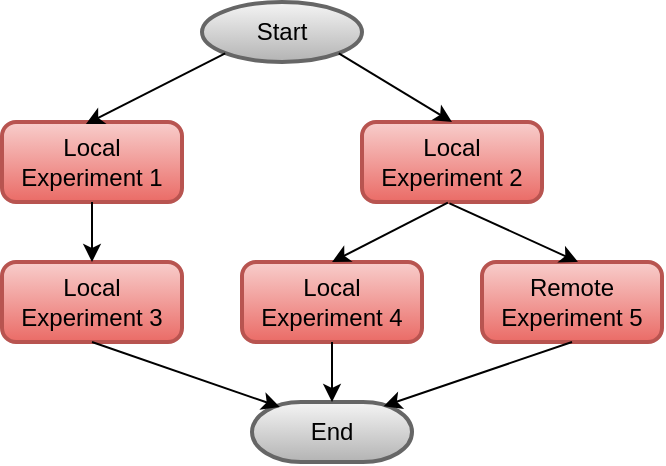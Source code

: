 <mxfile version="21.2.9" type="device">
  <diagram id="C5RBs43oDa-KdzZeNtuy" name="Page-1">
    <mxGraphModel dx="2714" dy="1434" grid="1" gridSize="10" guides="1" tooltips="1" connect="1" arrows="1" fold="1" page="1" pageScale="1" pageWidth="827" pageHeight="1169" math="0" shadow="0">
      <root>
        <mxCell id="WIyWlLk6GJQsqaUBKTNV-0" />
        <mxCell id="WIyWlLk6GJQsqaUBKTNV-1" parent="WIyWlLk6GJQsqaUBKTNV-0" />
        <mxCell id="gS6o8VqeqXPsHkakJWrJ-0" value="Start" style="strokeWidth=2;html=1;shape=mxgraph.flowchart.start_1;whiteSpace=wrap;fillColor=#f5f5f5;strokeColor=#666666;gradientColor=#b3b3b3;" parent="WIyWlLk6GJQsqaUBKTNV-1" vertex="1">
          <mxGeometry x="350" y="140" width="80" height="30" as="geometry" />
        </mxCell>
        <mxCell id="gS6o8VqeqXPsHkakJWrJ-11" value="End" style="strokeWidth=2;html=1;shape=mxgraph.flowchart.terminator;whiteSpace=wrap;fillColor=#f5f5f5;strokeColor=#666666;gradientColor=#b3b3b3;" parent="WIyWlLk6GJQsqaUBKTNV-1" vertex="1">
          <mxGeometry x="375" y="340" width="80" height="30" as="geometry" />
        </mxCell>
        <mxCell id="PcmkjXT54i3Zl9S-rJx3-0" value="Local&lt;br&gt;Experiment 1" style="rounded=1;whiteSpace=wrap;html=1;absoluteArcSize=1;arcSize=14;strokeWidth=2;fillColor=#f8cecc;gradientColor=#ea6b66;strokeColor=#b85450;" parent="WIyWlLk6GJQsqaUBKTNV-1" vertex="1">
          <mxGeometry x="250" y="200" width="90" height="40" as="geometry" />
        </mxCell>
        <mxCell id="PcmkjXT54i3Zl9S-rJx3-1" value="Local&lt;br&gt;Experiment 2" style="rounded=1;whiteSpace=wrap;html=1;absoluteArcSize=1;arcSize=14;strokeWidth=2;fillColor=#f8cecc;gradientColor=#ea6b66;strokeColor=#b85450;" parent="WIyWlLk6GJQsqaUBKTNV-1" vertex="1">
          <mxGeometry x="430" y="200" width="90" height="40" as="geometry" />
        </mxCell>
        <mxCell id="PcmkjXT54i3Zl9S-rJx3-2" value="Local&lt;br&gt;Experiment 3" style="rounded=1;whiteSpace=wrap;html=1;absoluteArcSize=1;arcSize=14;strokeWidth=2;fillColor=#f8cecc;gradientColor=#ea6b66;strokeColor=#b85450;" parent="WIyWlLk6GJQsqaUBKTNV-1" vertex="1">
          <mxGeometry x="250" y="270" width="90" height="40" as="geometry" />
        </mxCell>
        <mxCell id="PcmkjXT54i3Zl9S-rJx3-3" value="Local&lt;br&gt;Experiment 4" style="rounded=1;whiteSpace=wrap;html=1;absoluteArcSize=1;arcSize=14;strokeWidth=2;fillColor=#f8cecc;gradientColor=#ea6b66;strokeColor=#b85450;" parent="WIyWlLk6GJQsqaUBKTNV-1" vertex="1">
          <mxGeometry x="370" y="270" width="90" height="40" as="geometry" />
        </mxCell>
        <mxCell id="PcmkjXT54i3Zl9S-rJx3-4" value="Remote&lt;br&gt;Experiment 5" style="rounded=1;whiteSpace=wrap;html=1;absoluteArcSize=1;arcSize=14;strokeWidth=2;fillColor=#f8cecc;gradientColor=#ea6b66;strokeColor=#b85450;" parent="WIyWlLk6GJQsqaUBKTNV-1" vertex="1">
          <mxGeometry x="490" y="270" width="90" height="40" as="geometry" />
        </mxCell>
        <mxCell id="PcmkjXT54i3Zl9S-rJx3-5" value="" style="endArrow=classic;html=1;rounded=0;exitX=0.145;exitY=0.855;exitDx=0;exitDy=0;exitPerimeter=0;entryX=0.466;entryY=0.026;entryDx=0;entryDy=0;entryPerimeter=0;" parent="WIyWlLk6GJQsqaUBKTNV-1" source="gS6o8VqeqXPsHkakJWrJ-0" target="PcmkjXT54i3Zl9S-rJx3-0" edge="1">
          <mxGeometry width="50" height="50" relative="1" as="geometry">
            <mxPoint x="400" y="390" as="sourcePoint" />
            <mxPoint x="450" y="340" as="targetPoint" />
          </mxGeometry>
        </mxCell>
        <mxCell id="PcmkjXT54i3Zl9S-rJx3-6" value="" style="endArrow=classic;html=1;rounded=0;exitX=0.855;exitY=0.855;exitDx=0;exitDy=0;exitPerimeter=0;entryX=0.5;entryY=0;entryDx=0;entryDy=0;" parent="WIyWlLk6GJQsqaUBKTNV-1" source="gS6o8VqeqXPsHkakJWrJ-0" target="PcmkjXT54i3Zl9S-rJx3-1" edge="1">
          <mxGeometry width="50" height="50" relative="1" as="geometry">
            <mxPoint x="400" y="180" as="sourcePoint" />
            <mxPoint x="301.94" y="210.78" as="targetPoint" />
          </mxGeometry>
        </mxCell>
        <mxCell id="PcmkjXT54i3Zl9S-rJx3-7" value="" style="endArrow=classic;html=1;rounded=0;exitX=0.5;exitY=1;exitDx=0;exitDy=0;entryX=0.5;entryY=0;entryDx=0;entryDy=0;" parent="WIyWlLk6GJQsqaUBKTNV-1" source="PcmkjXT54i3Zl9S-rJx3-0" target="PcmkjXT54i3Zl9S-rJx3-2" edge="1">
          <mxGeometry width="50" height="50" relative="1" as="geometry">
            <mxPoint x="295" y="260" as="sourcePoint" />
            <mxPoint x="301.94" y="230.78" as="targetPoint" />
          </mxGeometry>
        </mxCell>
        <mxCell id="PcmkjXT54i3Zl9S-rJx3-8" value="" style="endArrow=classic;html=1;rounded=0;exitX=0.486;exitY=1.017;exitDx=0;exitDy=0;entryX=0.533;entryY=-0.002;entryDx=0;entryDy=0;entryPerimeter=0;exitPerimeter=0;" parent="WIyWlLk6GJQsqaUBKTNV-1" source="PcmkjXT54i3Zl9S-rJx3-1" target="PcmkjXT54i3Zl9S-rJx3-4" edge="1">
          <mxGeometry width="50" height="50" relative="1" as="geometry">
            <mxPoint x="475" y="260" as="sourcePoint" />
            <mxPoint x="485" y="230" as="targetPoint" />
          </mxGeometry>
        </mxCell>
        <mxCell id="PcmkjXT54i3Zl9S-rJx3-9" value="" style="endArrow=classic;html=1;rounded=0;entryX=0.5;entryY=0;entryDx=0;entryDy=0;exitX=0.477;exitY=1.009;exitDx=0;exitDy=0;exitPerimeter=0;" parent="WIyWlLk6GJQsqaUBKTNV-1" source="PcmkjXT54i3Zl9S-rJx3-1" target="PcmkjXT54i3Zl9S-rJx3-3" edge="1">
          <mxGeometry width="50" height="50" relative="1" as="geometry">
            <mxPoint x="472.48" y="261" as="sourcePoint" />
            <mxPoint x="547.97" y="289.94" as="targetPoint" />
          </mxGeometry>
        </mxCell>
        <mxCell id="PcmkjXT54i3Zl9S-rJx3-10" value="" style="endArrow=classic;html=1;rounded=0;entryX=0.174;entryY=0.083;entryDx=0;entryDy=0;entryPerimeter=0;exitX=0.5;exitY=1;exitDx=0;exitDy=0;" parent="WIyWlLk6GJQsqaUBKTNV-1" source="PcmkjXT54i3Zl9S-rJx3-2" target="gS6o8VqeqXPsHkakJWrJ-11" edge="1">
          <mxGeometry width="50" height="50" relative="1" as="geometry">
            <mxPoint x="490" y="260" as="sourcePoint" />
            <mxPoint x="425" y="290" as="targetPoint" />
          </mxGeometry>
        </mxCell>
        <mxCell id="PcmkjXT54i3Zl9S-rJx3-11" value="" style="endArrow=classic;html=1;rounded=0;entryX=0.5;entryY=0;entryDx=0;entryDy=0;entryPerimeter=0;exitX=0.5;exitY=1;exitDx=0;exitDy=0;" parent="WIyWlLk6GJQsqaUBKTNV-1" source="PcmkjXT54i3Zl9S-rJx3-3" target="gS6o8VqeqXPsHkakJWrJ-11" edge="1">
          <mxGeometry width="50" height="50" relative="1" as="geometry">
            <mxPoint x="305" y="320" as="sourcePoint" />
            <mxPoint x="400" y="350" as="targetPoint" />
          </mxGeometry>
        </mxCell>
        <mxCell id="PcmkjXT54i3Zl9S-rJx3-12" value="" style="endArrow=classic;html=1;rounded=0;exitX=0.5;exitY=1;exitDx=0;exitDy=0;entryX=0.823;entryY=0.069;entryDx=0;entryDy=0;entryPerimeter=0;" parent="WIyWlLk6GJQsqaUBKTNV-1" source="PcmkjXT54i3Zl9S-rJx3-4" target="gS6o8VqeqXPsHkakJWrJ-11" edge="1">
          <mxGeometry width="50" height="50" relative="1" as="geometry">
            <mxPoint x="425" y="320" as="sourcePoint" />
            <mxPoint x="400" y="350" as="targetPoint" />
          </mxGeometry>
        </mxCell>
      </root>
    </mxGraphModel>
  </diagram>
</mxfile>
